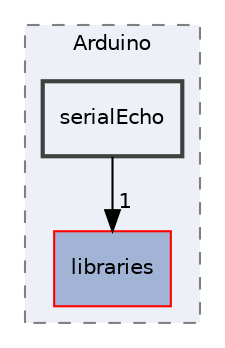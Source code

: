 digraph "src/Arduino/serialEcho"
{
 // LATEX_PDF_SIZE
  edge [fontname="Helvetica",fontsize="10",labelfontname="Helvetica",labelfontsize="10"];
  node [fontname="Helvetica",fontsize="10",shape=record];
  compound=true
  subgraph clusterdir_f958e8ac58b19dadf38a4a7b4cb38a1f {
    graph [ bgcolor="#edf0f7", pencolor="grey50", style="filled,dashed,", label="Arduino", fontname="Helvetica", fontsize="10", URL="dir_f958e8ac58b19dadf38a4a7b4cb38a1f.html"]
  dir_f99f708cec72a15cd88662dbbe55aa94 [shape=box, label="libraries", style="filled,", fillcolor="#a2b4d6", color="red", URL="dir_f99f708cec72a15cd88662dbbe55aa94.html"];
  dir_39aa5bb9d17d45ec8ed85c00743cf9a1 [shape=box, label="serialEcho", style="filled,bold,", fillcolor="#edf0f7", color="grey25", URL="dir_39aa5bb9d17d45ec8ed85c00743cf9a1.html"];
  }
  dir_39aa5bb9d17d45ec8ed85c00743cf9a1->dir_f99f708cec72a15cd88662dbbe55aa94 [headlabel="1", labeldistance=1.5 headhref="dir_000008_000003.html"];
}
